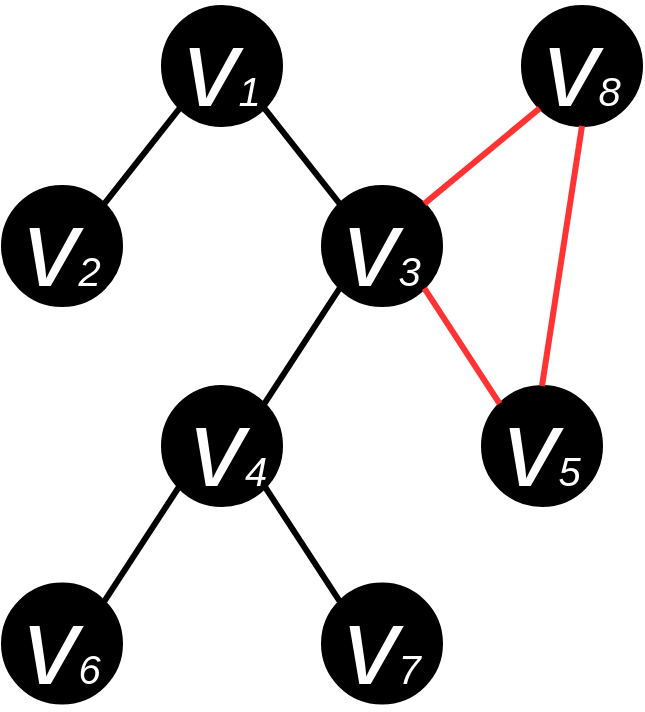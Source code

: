 <mxfile version="20.4.0" type="device"><diagram id="GtsB-jhFXhPnH5yx7eGV" name="Страница 1"><mxGraphModel dx="1422" dy="705" grid="1" gridSize="10" guides="1" tooltips="1" connect="1" arrows="1" fold="1" page="1" pageScale="1" pageWidth="400" pageHeight="500" math="0" shadow="0"><root><mxCell id="0"/><mxCell id="1" parent="0"/><mxCell id="EadP04PwVeOW2zSCT6ii-2" value="&lt;i&gt;&lt;font style=&quot;&quot; color=&quot;#ffffff&quot;&gt;&lt;font style=&quot;font-size: 55px;&quot;&gt;v&lt;/font&gt;&lt;font style=&quot;font-size: 20px;&quot;&gt;1&lt;/font&gt;&lt;/font&gt;&lt;/i&gt;" style="ellipse;whiteSpace=wrap;html=1;aspect=fixed;fillColor=#000000;" parent="1" vertex="1"><mxGeometry x="140" y="70" width="60" height="60" as="geometry"/></mxCell><mxCell id="EadP04PwVeOW2zSCT6ii-3" value="&lt;i&gt;&lt;font style=&quot;&quot; color=&quot;#ffffff&quot;&gt;&lt;font style=&quot;font-size: 55px;&quot;&gt;v&lt;/font&gt;&lt;font style=&quot;font-size: 20px;&quot;&gt;2&lt;/font&gt;&lt;/font&gt;&lt;/i&gt;" style="ellipse;whiteSpace=wrap;html=1;aspect=fixed;fillColor=#000000;" parent="1" vertex="1"><mxGeometry x="60" y="160" width="60" height="60" as="geometry"/></mxCell><mxCell id="EadP04PwVeOW2zSCT6ii-4" value="&lt;i&gt;&lt;font style=&quot;&quot; color=&quot;#ffffff&quot;&gt;&lt;font style=&quot;font-size: 55px;&quot;&gt;v&lt;/font&gt;&lt;font style=&quot;font-size: 20px;&quot;&gt;3&lt;/font&gt;&lt;/font&gt;&lt;/i&gt;" style="ellipse;whiteSpace=wrap;html=1;aspect=fixed;fillColor=#000000;" parent="1" vertex="1"><mxGeometry x="220" y="160" width="60" height="60" as="geometry"/></mxCell><mxCell id="EadP04PwVeOW2zSCT6ii-5" value="&lt;i&gt;e&lt;font style=&quot;&quot; color=&quot;#ffffff&quot;&gt;&lt;font style=&quot;font-size: 55px;&quot;&gt;v&lt;/font&gt;&lt;font style=&quot;font-size: 20px;&quot;&gt;4&lt;/font&gt;&lt;/font&gt;&lt;/i&gt;" style="ellipse;whiteSpace=wrap;html=1;aspect=fixed;fillColor=#000000;" parent="1" vertex="1"><mxGeometry x="140" y="260" width="60" height="60" as="geometry"/></mxCell><mxCell id="EadP04PwVeOW2zSCT6ii-6" value="&lt;i&gt;&lt;font style=&quot;&quot; color=&quot;#ffffff&quot;&gt;&lt;font style=&quot;font-size: 55px;&quot;&gt;v&lt;/font&gt;&lt;font style=&quot;font-size: 20px;&quot;&gt;5&lt;/font&gt;&lt;/font&gt;&lt;/i&gt;" style="ellipse;whiteSpace=wrap;html=1;aspect=fixed;fillColor=#000000;" parent="1" vertex="1"><mxGeometry x="300" y="260" width="60" height="60" as="geometry"/></mxCell><mxCell id="EadP04PwVeOW2zSCT6ii-10" value="" style="endArrow=none;html=1;rounded=0;fontSize=20;fontColor=#FFFFFF;entryX=1;entryY=1;entryDx=0;entryDy=0;exitX=0;exitY=0;exitDx=0;exitDy=0;strokeWidth=3;" parent="1" source="EadP04PwVeOW2zSCT6ii-4" target="EadP04PwVeOW2zSCT6ii-2" edge="1"><mxGeometry width="50" height="50" relative="1" as="geometry"><mxPoint x="260" y="270" as="sourcePoint"/><mxPoint x="310" y="220" as="targetPoint"/></mxGeometry></mxCell><mxCell id="EadP04PwVeOW2zSCT6ii-11" value="" style="endArrow=none;html=1;rounded=0;fontSize=20;fontColor=#FFFFFF;exitX=1;exitY=0;exitDx=0;exitDy=0;entryX=0;entryY=1;entryDx=0;entryDy=0;strokeWidth=3;" parent="1" source="EadP04PwVeOW2zSCT6ii-3" target="EadP04PwVeOW2zSCT6ii-2" edge="1"><mxGeometry width="50" height="50" relative="1" as="geometry"><mxPoint x="260" y="270" as="sourcePoint"/><mxPoint x="310" y="220" as="targetPoint"/></mxGeometry></mxCell><mxCell id="EadP04PwVeOW2zSCT6ii-12" value="" style="endArrow=none;html=1;rounded=0;fontSize=20;fontColor=#FFFFFF;entryX=0;entryY=1;entryDx=0;entryDy=0;exitX=1;exitY=0;exitDx=0;exitDy=0;strokeWidth=3;" parent="1" source="EadP04PwVeOW2zSCT6ii-5" target="EadP04PwVeOW2zSCT6ii-4" edge="1"><mxGeometry width="50" height="50" relative="1" as="geometry"><mxPoint x="260" y="270" as="sourcePoint"/><mxPoint x="310" y="220" as="targetPoint"/></mxGeometry></mxCell><mxCell id="EadP04PwVeOW2zSCT6ii-14" value="" style="endArrow=none;html=1;rounded=0;fontSize=20;fontColor=#FFFFFF;entryX=1;entryY=1;entryDx=0;entryDy=0;exitX=0;exitY=0;exitDx=0;exitDy=0;strokeWidth=3;strokeColor=#FF3333;" parent="1" source="EadP04PwVeOW2zSCT6ii-6" target="EadP04PwVeOW2zSCT6ii-4" edge="1"><mxGeometry width="50" height="50" relative="1" as="geometry"><mxPoint x="260" y="270" as="sourcePoint"/><mxPoint x="310" y="220" as="targetPoint"/></mxGeometry></mxCell><mxCell id="DMGk8f0rtXidBWX1q3kP-1" value="&lt;i&gt;&lt;font style=&quot;&quot; color=&quot;#ffffff&quot;&gt;&lt;font style=&quot;font-size: 55px;&quot;&gt;v&lt;/font&gt;&lt;font style=&quot;font-size: 20px;&quot;&gt;6&lt;/font&gt;&lt;/font&gt;&lt;/i&gt;" style="ellipse;whiteSpace=wrap;html=1;aspect=fixed;fillColor=#000000;" parent="1" vertex="1"><mxGeometry x="60" y="358.79" width="60" height="60" as="geometry"/></mxCell><mxCell id="DMGk8f0rtXidBWX1q3kP-2" value="&lt;i&gt;&lt;font style=&quot;&quot; color=&quot;#ffffff&quot;&gt;&lt;font style=&quot;font-size: 55px;&quot;&gt;v&lt;/font&gt;&lt;font style=&quot;font-size: 20px;&quot;&gt;7&lt;/font&gt;&lt;/font&gt;&lt;/i&gt;" style="ellipse;whiteSpace=wrap;html=1;aspect=fixed;fillColor=#000000;" parent="1" vertex="1"><mxGeometry x="220" y="358.79" width="60" height="60" as="geometry"/></mxCell><mxCell id="DMGk8f0rtXidBWX1q3kP-3" value="" style="endArrow=none;html=1;rounded=0;fontSize=20;fontColor=#FFFFFF;entryX=0;entryY=1;entryDx=0;entryDy=0;exitX=1;exitY=0;exitDx=0;exitDy=0;strokeWidth=3;" parent="1" source="DMGk8f0rtXidBWX1q3kP-1" edge="1"><mxGeometry width="50" height="50" relative="1" as="geometry"><mxPoint x="180" y="368.79" as="sourcePoint"/><mxPoint x="148.787" y="310.003" as="targetPoint"/></mxGeometry></mxCell><mxCell id="DMGk8f0rtXidBWX1q3kP-4" value="" style="endArrow=none;html=1;rounded=0;fontSize=20;fontColor=#FFFFFF;entryX=1;entryY=1;entryDx=0;entryDy=0;exitX=0;exitY=0;exitDx=0;exitDy=0;strokeWidth=3;" parent="1" source="DMGk8f0rtXidBWX1q3kP-2" edge="1"><mxGeometry width="50" height="50" relative="1" as="geometry"><mxPoint x="180" y="368.79" as="sourcePoint"/><mxPoint x="191.213" y="310.003" as="targetPoint"/></mxGeometry></mxCell><mxCell id="yxLF5G0YlqP7VnjbD2iX-1" value="&lt;i&gt;&lt;font style=&quot;&quot; color=&quot;#ffffff&quot;&gt;&lt;font style=&quot;font-size: 55px;&quot;&gt;v&lt;/font&gt;&lt;font style=&quot;font-size: 20px;&quot;&gt;8&lt;/font&gt;&lt;/font&gt;&lt;/i&gt;" style="ellipse;whiteSpace=wrap;html=1;aspect=fixed;fillColor=#000000;" parent="1" vertex="1"><mxGeometry x="320" y="70.0" width="60" height="60" as="geometry"/></mxCell><mxCell id="yxLF5G0YlqP7VnjbD2iX-2" value="" style="endArrow=none;html=1;rounded=0;strokeWidth=3;entryX=0.5;entryY=1;entryDx=0;entryDy=0;exitX=0.5;exitY=0;exitDx=0;exitDy=0;strokeColor=#FF3333;" parent="1" source="EadP04PwVeOW2zSCT6ii-6" target="yxLF5G0YlqP7VnjbD2iX-1" edge="1"><mxGeometry width="50" height="50" relative="1" as="geometry"><mxPoint x="170" y="390" as="sourcePoint"/><mxPoint x="220" y="340" as="targetPoint"/></mxGeometry></mxCell><mxCell id="yxLF5G0YlqP7VnjbD2iX-3" value="" style="endArrow=none;html=1;rounded=0;strokeWidth=3;entryX=0;entryY=1;entryDx=0;entryDy=0;exitX=1;exitY=0;exitDx=0;exitDy=0;strokeColor=#FF3333;" parent="1" source="EadP04PwVeOW2zSCT6ii-4" target="yxLF5G0YlqP7VnjbD2iX-1" edge="1"><mxGeometry width="50" height="50" relative="1" as="geometry"><mxPoint x="170" y="390" as="sourcePoint"/><mxPoint x="220" y="340" as="targetPoint"/></mxGeometry></mxCell></root></mxGraphModel></diagram></mxfile>